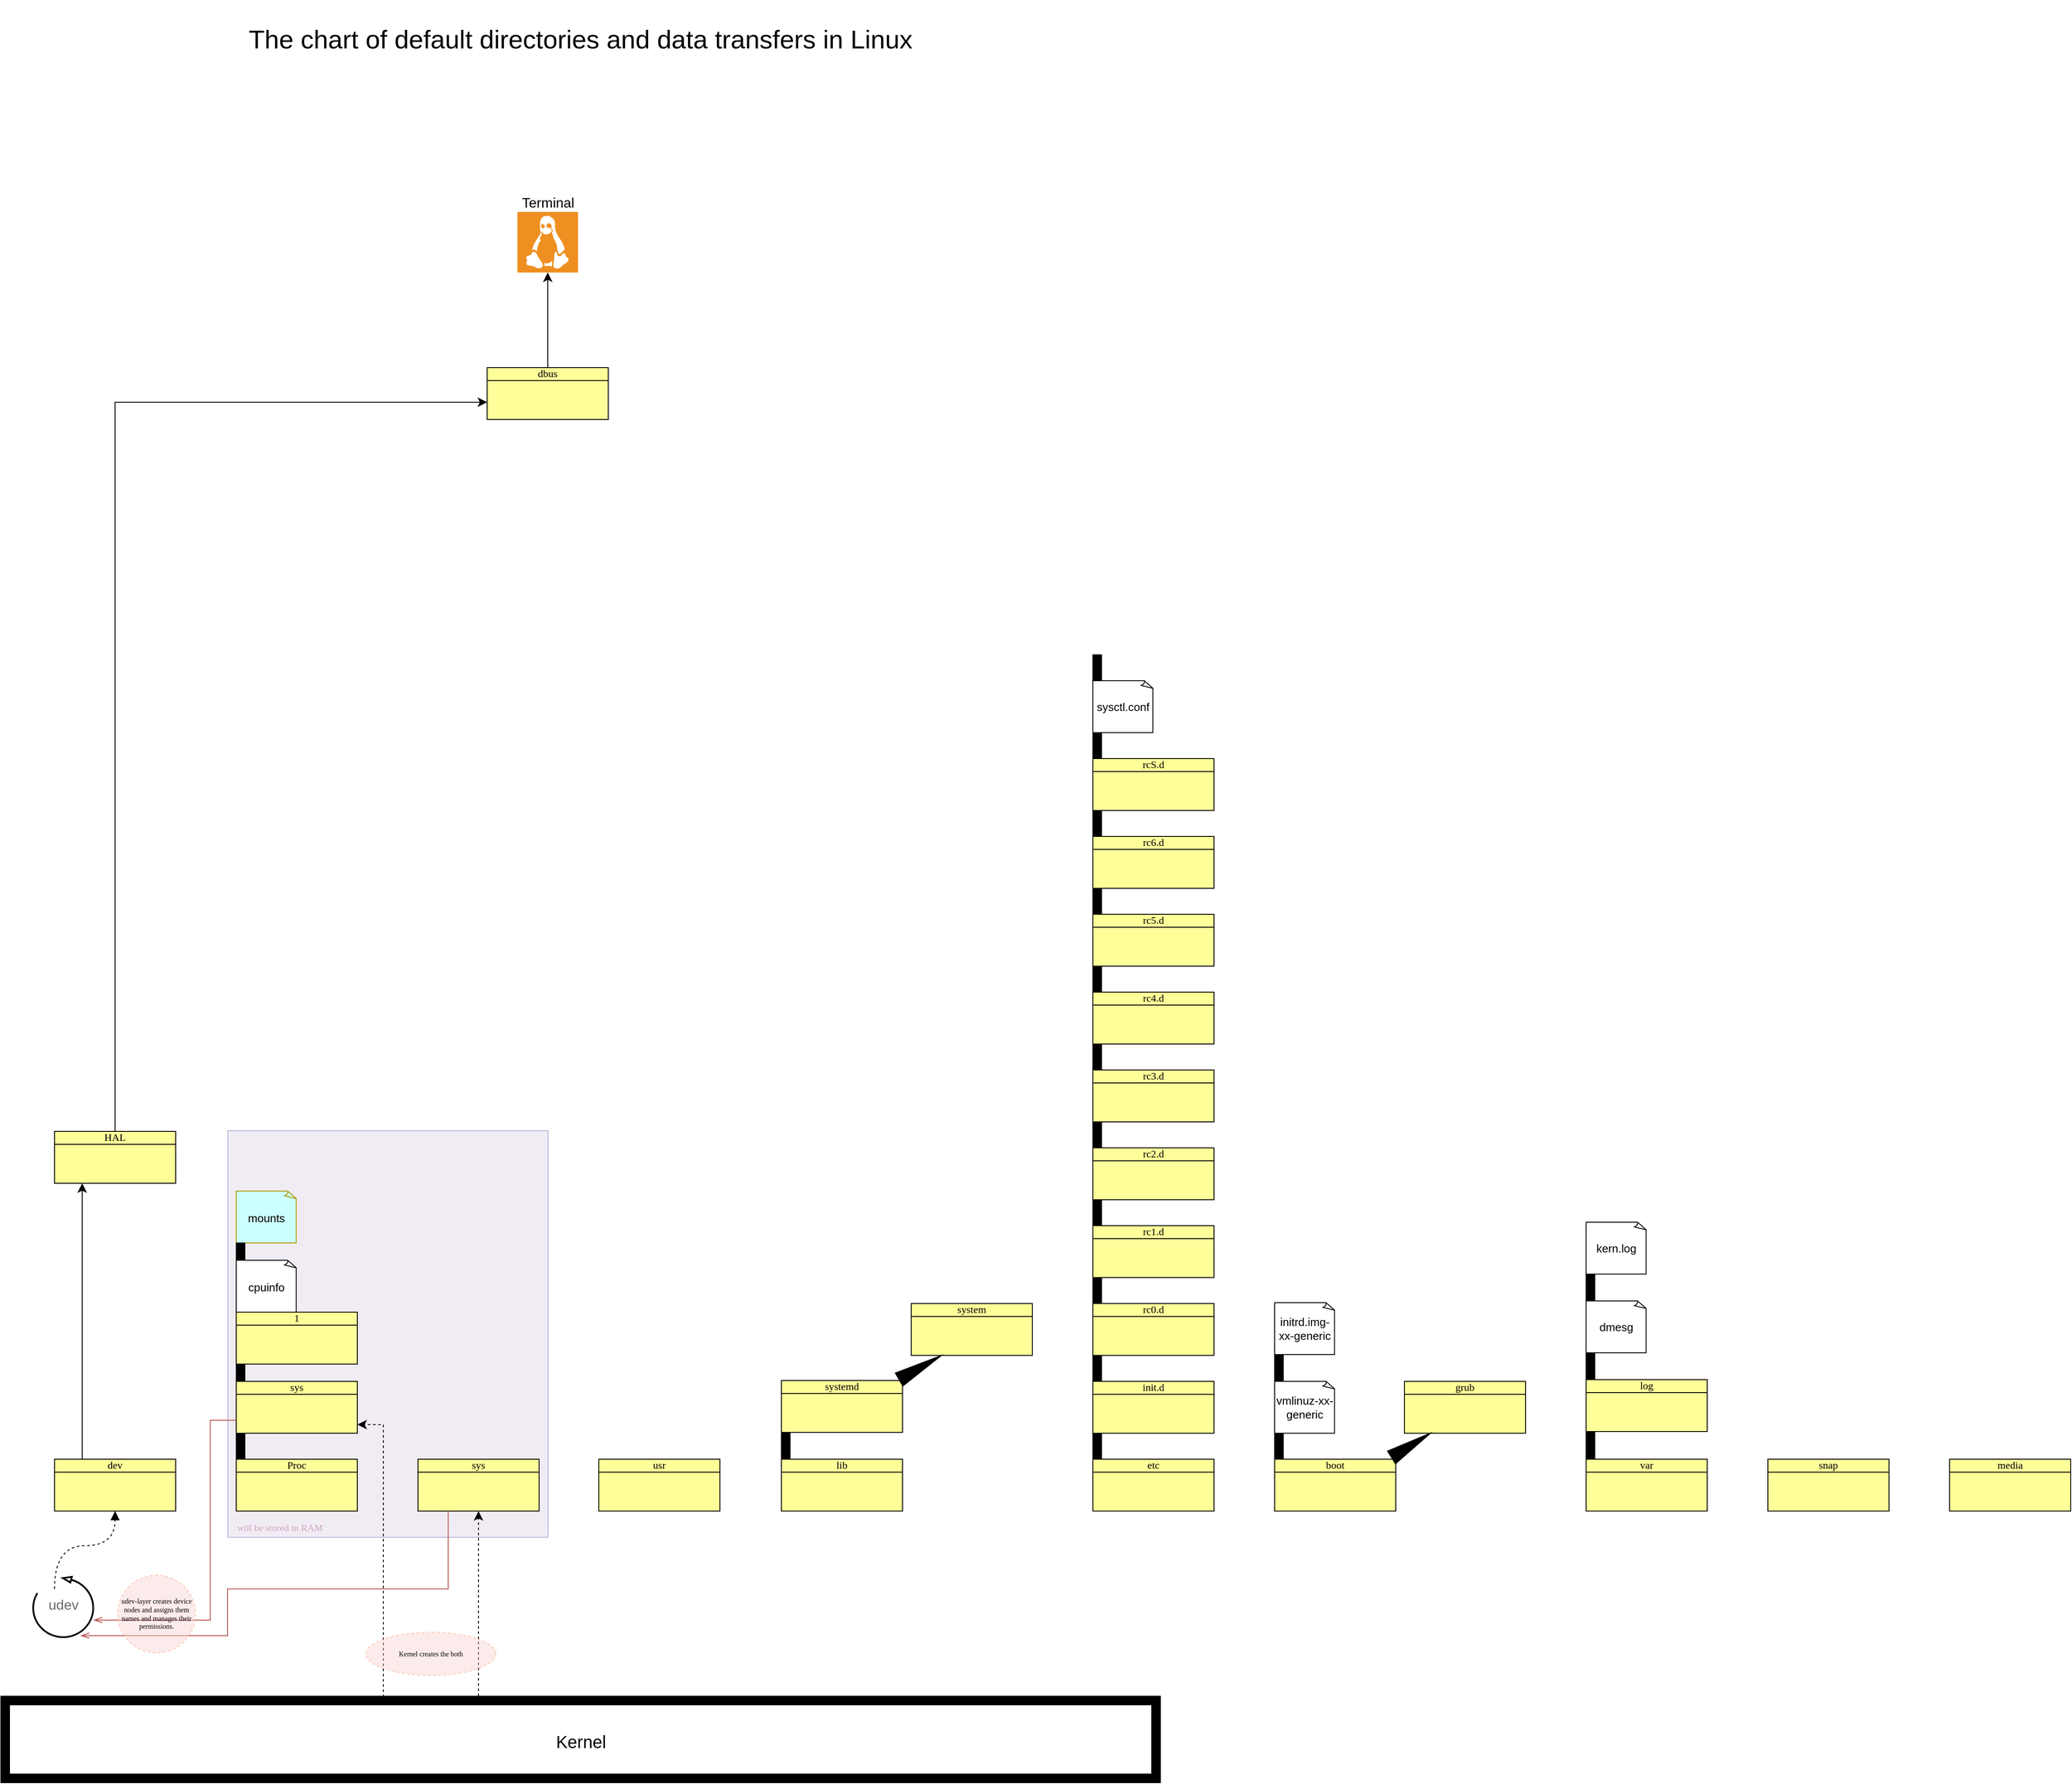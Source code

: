 <mxfile version="22.1.11" type="github">
  <diagram id="07fea595-8f29-1299-0266-81d95cde20df" name="Page-1">
    <mxGraphModel dx="2805" dy="1760" grid="1" gridSize="10" guides="1" tooltips="1" connect="1" arrows="1" fold="1" page="1" pageScale="1" pageWidth="1169" pageHeight="827" background="#ffffff" math="0" shadow="0">
      <root>
        <mxCell id="0" />
        <mxCell id="1" parent="0" />
        <mxCell id="HTWnhOGaE7zrA0Xf9so1-1" value="&lt;font style=&quot;font-size: 11px;&quot; color=&quot;#cda2be&quot;&gt;will be stored in RAM&lt;/font&gt;" style="rounded=0;whiteSpace=wrap;html=1;fontSize=12;fillColor=#e1d5e7;strokeColor=#8080c0;glass=0;shadow=0;fillOpacity=45;strokeWidth=0.5;verticalAlign=bottom;labelPosition=center;verticalLabelPosition=middle;align=center;textDirection=ltr;spacing=4;horizontal=1;spacingLeft=-249;fontFamily=Verdana;spacingTop=11;" parent="1" vertex="1">
          <mxGeometry x="220" y="480" width="370" height="470" as="geometry" />
        </mxCell>
        <mxCell id="ZKwDwrUEBNnavj5RqwG0-218" value="Terminal" style="shadow=0;dashed=0;html=1;strokeColor=none;fillColor=#EF8F21;labelPosition=center;verticalLabelPosition=bottom;verticalAlign=top;align=center;outlineConnect=0;shape=mxgraph.veeam.linux;fontSize=16;spacing=-95;" parent="1" vertex="1">
          <mxGeometry x="555" y="-582" width="70" height="70" as="geometry" />
        </mxCell>
        <mxCell id="ZKwDwrUEBNnavj5RqwG0-242" style="edgeStyle=none;curved=1;rounded=0;orthogonalLoop=1;jettySize=auto;html=1;fontSize=12;startSize=8;endSize=8;" parent="1" source="ZKwDwrUEBNnavj5RqwG0-221" target="ZKwDwrUEBNnavj5RqwG0-218" edge="1">
          <mxGeometry relative="1" as="geometry" />
        </mxCell>
        <mxCell id="ZKwDwrUEBNnavj5RqwG0-221" value="&lt;font style=&quot;font-size: 12px;&quot;&gt;dbus&lt;/font&gt;" style="outlineConnect=0;fillColor=#ffff99;shape=mxgraph.archimate.businessObject;overflow=fill;spacing=25;spacingRight=0;spacingTop=9;spacingBottom=9;spacingLeft=5;html=1;whiteSpace=wrap;labelPosition=center;verticalLabelPosition=middle;align=center;verticalAlign=middle;fontSize=12;fontFamily=Verdana;" parent="1" vertex="1">
          <mxGeometry x="520" y="-402" width="140" height="60" as="geometry" />
        </mxCell>
        <mxCell id="ZKwDwrUEBNnavj5RqwG0-244" style="edgeStyle=orthogonalEdgeStyle;rounded=0;orthogonalLoop=1;jettySize=auto;html=1;fontSize=12;startSize=8;endSize=8;exitX=0.5;exitY=0;exitDx=0;exitDy=0;exitPerimeter=0;" parent="1" source="ZKwDwrUEBNnavj5RqwG0-222" target="ZKwDwrUEBNnavj5RqwG0-221" edge="1">
          <mxGeometry relative="1" as="geometry">
            <Array as="points">
              <mxPoint x="90" y="-362" />
            </Array>
            <mxPoint x="90" y="19" as="sourcePoint" />
          </mxGeometry>
        </mxCell>
        <mxCell id="ZKwDwrUEBNnavj5RqwG0-222" value="HAL" style="outlineConnect=0;fillColor=#ffff99;shape=mxgraph.archimate.businessObject;overflow=fill;spacing=24;spacingRight=0;spacingTop=16;spacingBottom=9;spacingLeft=5;html=1;whiteSpace=wrap;labelPosition=center;verticalLabelPosition=middle;align=center;verticalAlign=middle;fontFamily=Verdana;" parent="1" vertex="1">
          <mxGeometry x="20" y="481" width="140" height="60" as="geometry" />
        </mxCell>
        <mxCell id="ZKwDwrUEBNnavj5RqwG0-243" style="edgeStyle=none;curved=1;rounded=0;orthogonalLoop=1;jettySize=auto;html=1;fontSize=12;startSize=8;endSize=8;" parent="1" edge="1">
          <mxGeometry relative="1" as="geometry">
            <mxPoint x="52" y="860" as="sourcePoint" />
            <mxPoint x="52" y="541" as="targetPoint" />
          </mxGeometry>
        </mxCell>
        <mxCell id="ZKwDwrUEBNnavj5RqwG0-223" value="dev" style="outlineConnect=0;fillColor=#ffff99;shape=mxgraph.archimate.businessObject;overflow=fill;spacing=25;spacingRight=0;spacingTop=9;spacingBottom=9;spacingLeft=5;html=1;whiteSpace=wrap;labelPosition=center;verticalLabelPosition=middle;align=center;verticalAlign=middle;fontSize=12;fontFamily=Verdana;" parent="1" vertex="1">
          <mxGeometry x="20" y="860" width="140" height="60" as="geometry" />
        </mxCell>
        <mxCell id="ZKwDwrUEBNnavj5RqwG0-224" value="Kernel" style="verticalLabelPosition=bottom;html=1;verticalAlign=top;align=center;shape=mxgraph.floorplan.room;fillColor=strokeColor;fontSize=20;spacing=-64;" parent="1" vertex="1">
          <mxGeometry x="-42" y="1134" width="1340" height="100" as="geometry" />
        </mxCell>
        <mxCell id="ZKwDwrUEBNnavj5RqwG0-226" value="&lt;div style=&quot;font-size: 12px;&quot;&gt;Proc&lt;/div&gt;" style="outlineConnect=0;fillColor=#ffff99;shape=mxgraph.archimate.businessObject;overflow=fill;spacing=25;spacingRight=0;spacingTop=9;spacingBottom=9;spacingLeft=5;html=1;whiteSpace=wrap;labelPosition=center;verticalLabelPosition=middle;align=center;verticalAlign=middle;fontSize=12;fontFamily=Verdana;" parent="1" vertex="1">
          <mxGeometry x="230" y="860" width="140" height="60" as="geometry" />
        </mxCell>
        <mxCell id="ZKwDwrUEBNnavj5RqwG0-227" value="sys" style="outlineConnect=0;fillColor=#ffff99;shape=mxgraph.archimate.businessObject;overflow=fill;spacing=25;spacingRight=0;spacingTop=9;spacingBottom=9;spacingLeft=5;html=1;whiteSpace=wrap;labelPosition=center;verticalLabelPosition=middle;align=center;verticalAlign=middle;fontSize=12;fontFamily=Verdana;" parent="1" vertex="1">
          <mxGeometry x="230" y="770" width="140" height="60" as="geometry" />
        </mxCell>
        <mxCell id="ZKwDwrUEBNnavj5RqwG0-228" value="" style="verticalLabelPosition=bottom;html=1;verticalAlign=top;align=center;shape=mxgraph.floorplan.wall;fillColor=strokeColor;direction=south;fontSize=16;fontFamily=Verdana;" parent="1" vertex="1">
          <mxGeometry x="230" y="830" width="10" height="30" as="geometry" />
        </mxCell>
        <mxCell id="ZKwDwrUEBNnavj5RqwG0-229" value="sys" style="outlineConnect=0;fillColor=#ffff99;shape=mxgraph.archimate.businessObject;overflow=fill;spacing=25;spacingRight=0;spacingTop=9;spacingBottom=9;spacingLeft=5;html=1;whiteSpace=wrap;labelPosition=center;verticalLabelPosition=middle;align=center;verticalAlign=middle;fontSize=12;fontFamily=Verdana;" parent="1" vertex="1">
          <mxGeometry x="440" y="860" width="140" height="60" as="geometry" />
        </mxCell>
        <mxCell id="ZKwDwrUEBNnavj5RqwG0-230" value="usr" style="outlineConnect=0;fillColor=#ffff99;shape=mxgraph.archimate.businessObject;overflow=fill;spacing=25;spacingRight=0;spacingTop=9;spacingBottom=9;spacingLeft=5;html=1;whiteSpace=wrap;labelPosition=center;verticalLabelPosition=middle;align=center;verticalAlign=middle;fontSize=12;fontFamily=Verdana;" parent="1" vertex="1">
          <mxGeometry x="649" y="860" width="140" height="60" as="geometry" />
        </mxCell>
        <mxCell id="ZKwDwrUEBNnavj5RqwG0-231" value="lib" style="outlineConnect=0;fillColor=#ffff99;shape=mxgraph.archimate.businessObject;overflow=fill;spacing=25;spacingRight=0;spacingTop=9;spacingBottom=9;spacingLeft=5;html=1;whiteSpace=wrap;labelPosition=center;verticalLabelPosition=middle;align=center;verticalAlign=middle;fontSize=12;fontFamily=Verdana;" parent="1" vertex="1">
          <mxGeometry x="860" y="860" width="140" height="60" as="geometry" />
        </mxCell>
        <mxCell id="ZKwDwrUEBNnavj5RqwG0-232" value="etc" style="outlineConnect=0;fillColor=#ffff99;shape=mxgraph.archimate.businessObject;overflow=fill;spacing=25;spacingRight=0;spacingTop=9;spacingBottom=9;spacingLeft=5;html=1;whiteSpace=wrap;labelPosition=center;verticalLabelPosition=middle;align=center;verticalAlign=middle;fontSize=12;fontFamily=Verdana;" parent="1" vertex="1">
          <mxGeometry x="1220" y="860" width="140" height="60" as="geometry" />
        </mxCell>
        <mxCell id="ZKwDwrUEBNnavj5RqwG0-234" style="edgeStyle=orthogonalEdgeStyle;rounded=0;orthogonalLoop=1;jettySize=auto;html=1;entryX=0.5;entryY=1;entryDx=0;entryDy=0;entryPerimeter=0;fontSize=12;startSize=8;endSize=8;dashed=1;" parent="1" source="ZKwDwrUEBNnavj5RqwG0-224" target="ZKwDwrUEBNnavj5RqwG0-229" edge="1">
          <mxGeometry relative="1" as="geometry">
            <Array as="points">
              <mxPoint x="510" y="1050" />
              <mxPoint x="510" y="1050" />
            </Array>
          </mxGeometry>
        </mxCell>
        <mxCell id="ZKwDwrUEBNnavj5RqwG0-236" style="edgeStyle=orthogonalEdgeStyle;rounded=0;orthogonalLoop=1;jettySize=auto;html=1;fontSize=12;startSize=8;endSize=8;exitX=0.165;exitY=0.022;exitDx=0;exitDy=0;exitPerimeter=0;entryX=1;entryY=0.833;entryDx=0;entryDy=0;entryPerimeter=0;dashed=1;" parent="1" source="ZKwDwrUEBNnavj5RqwG0-224" target="ZKwDwrUEBNnavj5RqwG0-227" edge="1">
          <mxGeometry relative="1" as="geometry">
            <mxPoint x="400" y="1070" as="sourcePoint" />
            <mxPoint x="370" y="790" as="targetPoint" />
            <Array as="points">
              <mxPoint x="400" y="1136" />
              <mxPoint x="400" y="820" />
            </Array>
          </mxGeometry>
        </mxCell>
        <mxCell id="ZKwDwrUEBNnavj5RqwG0-245" value="&lt;font style=&quot;font-size: 8px;&quot;&gt;Kernel creates the both&lt;font style=&quot;font-size: 8px;&quot;&gt;&lt;br style=&quot;font-size: 8px;&quot;&gt;&lt;/font&gt;&lt;/font&gt;" style="ellipse;whiteSpace=wrap;html=1;fontSize=8;fillColor=#f8cecc;strokeColor=#ff8040;opacity=40;fillStyle=auto;gradientColor=none;dashed=1;strokeWidth=1;fontStyle=0;fontFamily=Verdana;labelBorderColor=none;labelBackgroundColor=none;" parent="1" vertex="1">
          <mxGeometry x="380" y="1060" width="150" height="50" as="geometry" />
        </mxCell>
        <mxCell id="ZKwDwrUEBNnavj5RqwG0-246" value="&lt;font style=&quot;font-size: 30px;&quot;&gt;The chart of default directories and data transfers in Linux &lt;/font&gt;" style="text;strokeColor=none;fillColor=none;html=1;align=center;verticalAlign=middle;whiteSpace=wrap;rounded=0;fontSize=16;" parent="1" vertex="1">
          <mxGeometry x="133" y="-827" width="990" height="90" as="geometry" />
        </mxCell>
        <mxCell id="HTWnhOGaE7zrA0Xf9so1-11" value="" style="verticalLabelPosition=bottom;html=1;verticalAlign=top;align=center;shape=mxgraph.floorplan.wall;fillColor=strokeColor;direction=south;fontSize=16;fontFamily=Verdana;" parent="1" vertex="1">
          <mxGeometry x="230" y="750" width="10" height="19" as="geometry" />
        </mxCell>
        <mxCell id="HTWnhOGaE7zrA0Xf9so1-12" value="&lt;font style=&quot;font-size: 13px;&quot;&gt;cpuinfo&lt;/font&gt;" style="whiteSpace=wrap;html=1;shape=mxgraph.basic.document;fontSize=16;" parent="1" vertex="1">
          <mxGeometry x="230" y="630" width="70" height="60" as="geometry" />
        </mxCell>
        <mxCell id="HTWnhOGaE7zrA0Xf9so1-14" value="" style="endArrow=block;html=1;endFill=1;startArrow=none;startFill=0;edgeStyle=elbowEdgeStyle;elbow=vertical;dashed=1;rounded=0;fontSize=12;startSize=8;endSize=8;curved=1;entryX=0.5;entryY=1;entryDx=0;entryDy=0;entryPerimeter=0;" parent="1" target="ZKwDwrUEBNnavj5RqwG0-223" edge="1">
          <mxGeometry width="100" height="75" relative="1" as="geometry">
            <mxPoint x="20" y="1010" as="sourcePoint" />
            <mxPoint x="90" y="950" as="targetPoint" />
            <Array as="points">
              <mxPoint x="30" y="960" />
            </Array>
          </mxGeometry>
        </mxCell>
        <mxCell id="HTWnhOGaE7zrA0Xf9so1-17" value="udev" style="verticalLabelPosition=bottom;html=1;verticalAlign=top;strokeWidth=2;shape=mxgraph.lean_mapping.physical_pull;pointerEvents=1;fontSize=16;rotation=0;textDirection=ltr;direction=south;flipH=1;flipV=1;spacingTop=-54;fontColor=#696969;" parent="1" vertex="1">
          <mxGeometry x="-5" y="996" width="70" height="70" as="geometry" />
        </mxCell>
        <mxCell id="HTWnhOGaE7zrA0Xf9so1-19" value="" style="edgeStyle=orthogonalEdgeStyle;html=1;endArrow=openThin;elbow=vertical;startArrow=none;endFill=0;strokeColor=#b85450;rounded=0;fontSize=12;startSize=8;endSize=8;exitX=0.25;exitY=1;exitDx=0;exitDy=0;exitPerimeter=0;fillColor=#f8cecc;entryX=0.029;entryY=0.786;entryDx=0;entryDy=0;entryPerimeter=0;" parent="1" source="ZKwDwrUEBNnavj5RqwG0-229" target="HTWnhOGaE7zrA0Xf9so1-17" edge="1">
          <mxGeometry width="100" relative="1" as="geometry">
            <mxPoint x="160" y="991.667" as="sourcePoint" />
            <mxPoint x="60" y="1064" as="targetPoint" />
            <Array as="points">
              <mxPoint x="475" y="1010" />
              <mxPoint x="220" y="1010" />
              <mxPoint x="220" y="1064" />
            </Array>
          </mxGeometry>
        </mxCell>
        <mxCell id="HTWnhOGaE7zrA0Xf9so1-20" value="" style="edgeStyle=orthogonalEdgeStyle;html=1;endArrow=openThin;elbow=vertical;startArrow=none;endFill=0;strokeColor=#b85450;rounded=0;fontSize=12;startSize=8;endSize=8;exitX=0;exitY=0.75;exitDx=0;exitDy=0;exitPerimeter=0;fillColor=#f8cecc;entryX=0.286;entryY=1;entryDx=0;entryDy=0;entryPerimeter=0;gradientColor=#ea6b66;" parent="1" source="ZKwDwrUEBNnavj5RqwG0-227" target="HTWnhOGaE7zrA0Xf9so1-17" edge="1">
          <mxGeometry width="100" relative="1" as="geometry">
            <mxPoint x="190" y="830" as="sourcePoint" />
            <mxPoint x="110" y="1020" as="targetPoint" />
            <Array as="points">
              <mxPoint x="200" y="815" />
              <mxPoint x="200" y="1046" />
            </Array>
          </mxGeometry>
        </mxCell>
        <mxCell id="HTWnhOGaE7zrA0Xf9so1-21" value="&lt;font style=&quot;font-size: 13px;&quot;&gt;mounts&lt;/font&gt;" style="whiteSpace=wrap;html=1;shape=mxgraph.basic.document;fontSize=16;fillColor=#CCFFFF;strokeColor=#B09500;fontColor=#000000;" parent="1" vertex="1">
          <mxGeometry x="230" y="550" width="70" height="60" as="geometry" />
        </mxCell>
        <mxCell id="HTWnhOGaE7zrA0Xf9so1-22" value="" style="verticalLabelPosition=bottom;html=1;verticalAlign=top;align=center;shape=mxgraph.floorplan.wall;fillColor=strokeColor;direction=south;fontSize=16;fontFamily=Verdana;" parent="1" vertex="1">
          <mxGeometry x="230" y="610" width="10" height="19" as="geometry" />
        </mxCell>
        <mxCell id="HTWnhOGaE7zrA0Xf9so1-23" value="" style="verticalLabelPosition=bottom;html=1;verticalAlign=top;align=center;shape=mxgraph.floorplan.wall;fillColor=strokeColor;direction=south;fontSize=16;fontFamily=Verdana;" parent="1" vertex="1">
          <mxGeometry x="1220" y="830" width="10" height="30" as="geometry" />
        </mxCell>
        <mxCell id="HTWnhOGaE7zrA0Xf9so1-24" value="sysctl.conf" style="whiteSpace=wrap;html=1;shape=mxgraph.basic.document;fontSize=13;" parent="1" vertex="1">
          <mxGeometry x="1220" y="-40" width="70" height="60" as="geometry" />
        </mxCell>
        <mxCell id="HTWnhOGaE7zrA0Xf9so1-25" value="udev-layer creates device nodes and assigns them names and manages their permissions." style="ellipse;whiteSpace=wrap;html=1;fontSize=8;fillColor=#f8cecc;strokeColor=#ff8040;opacity=40;fillStyle=auto;gradientColor=none;dashed=1;strokeWidth=1;fontStyle=0;fontFamily=Verdana;labelBorderColor=none;labelBackgroundColor=none;" parent="1" vertex="1">
          <mxGeometry x="93" y="994" width="90" height="90" as="geometry" />
        </mxCell>
        <mxCell id="-j2Ckfl4-id5HFxG22mZ-1" value="var" style="outlineConnect=0;fillColor=#ffff99;shape=mxgraph.archimate.businessObject;overflow=fill;spacing=25;spacingRight=0;spacingTop=9;spacingBottom=9;spacingLeft=5;html=1;whiteSpace=wrap;labelPosition=center;verticalLabelPosition=middle;align=center;verticalAlign=middle;fontSize=12;fontFamily=Verdana;" parent="1" vertex="1">
          <mxGeometry x="1790" y="860" width="140" height="60" as="geometry" />
        </mxCell>
        <mxCell id="4TEvs44_imnydxZ_aiSz-2" value="&lt;div&gt;systemd&lt;/div&gt;" style="outlineConnect=0;fillColor=#ffff99;shape=mxgraph.archimate.businessObject;overflow=fill;spacing=25;spacingRight=0;spacingTop=9;spacingBottom=9;spacingLeft=5;html=1;whiteSpace=wrap;labelPosition=center;verticalLabelPosition=middle;align=center;verticalAlign=middle;fontSize=12;fontFamily=Verdana;" parent="1" vertex="1">
          <mxGeometry x="860" y="769" width="140" height="60" as="geometry" />
        </mxCell>
        <mxCell id="4TEvs44_imnydxZ_aiSz-3" value="" style="verticalLabelPosition=bottom;html=1;verticalAlign=top;align=center;shape=mxgraph.floorplan.wall;fillColor=strokeColor;direction=south;fontSize=16;fontFamily=Verdana;" parent="1" vertex="1">
          <mxGeometry x="860" y="829" width="10" height="30" as="geometry" />
        </mxCell>
        <mxCell id="4TEvs44_imnydxZ_aiSz-4" value="1" style="outlineConnect=0;fillColor=#ffff99;shape=mxgraph.archimate.businessObject;overflow=fill;spacing=25;spacingRight=0;spacingTop=9;spacingBottom=9;spacingLeft=5;html=1;whiteSpace=wrap;labelPosition=center;verticalLabelPosition=middle;align=center;verticalAlign=middle;fontSize=12;fontFamily=Verdana;" parent="1" vertex="1">
          <mxGeometry x="230" y="690" width="140" height="60" as="geometry" />
        </mxCell>
        <mxCell id="4TEvs44_imnydxZ_aiSz-5" value="&lt;div&gt;system&lt;/div&gt;" style="outlineConnect=0;fillColor=#ffff99;shape=mxgraph.archimate.businessObject;overflow=fill;spacing=25;spacingRight=0;spacingTop=9;spacingBottom=9;spacingLeft=5;html=1;whiteSpace=wrap;labelPosition=center;verticalLabelPosition=middle;align=center;verticalAlign=middle;fontSize=12;fontFamily=Verdana;" parent="1" vertex="1">
          <mxGeometry x="1010" y="680" width="140" height="60" as="geometry" />
        </mxCell>
        <mxCell id="4TEvs44_imnydxZ_aiSz-8" value="snap" style="outlineConnect=0;fillColor=#ffff99;shape=mxgraph.archimate.businessObject;overflow=fill;spacing=25;spacingRight=0;spacingTop=9;spacingBottom=9;spacingLeft=5;html=1;whiteSpace=wrap;labelPosition=center;verticalLabelPosition=middle;align=center;verticalAlign=middle;fontSize=12;fontFamily=Verdana;" parent="1" vertex="1">
          <mxGeometry x="2000" y="860" width="140" height="60" as="geometry" />
        </mxCell>
        <mxCell id="4TEvs44_imnydxZ_aiSz-9" value="vmlinuz-xx-generic" style="whiteSpace=wrap;html=1;shape=mxgraph.basic.document;fontSize=13;" parent="1" vertex="1">
          <mxGeometry x="1430" y="770" width="70" height="60" as="geometry" />
        </mxCell>
        <mxCell id="4TEvs44_imnydxZ_aiSz-11" value="initrd.img-xx-generic" style="whiteSpace=wrap;html=1;shape=mxgraph.basic.document;fontSize=13;" parent="1" vertex="1">
          <mxGeometry x="1430" y="679" width="70" height="60" as="geometry" />
        </mxCell>
        <mxCell id="4TEvs44_imnydxZ_aiSz-12" value="" style="verticalLabelPosition=bottom;html=1;verticalAlign=top;align=center;shape=mxgraph.floorplan.wall;fillColor=strokeColor;direction=south;fontSize=16;fontFamily=Verdana;" parent="1" vertex="1">
          <mxGeometry x="1430" y="740" width="10" height="30" as="geometry" />
        </mxCell>
        <mxCell id="4TEvs44_imnydxZ_aiSz-13" value="media" style="outlineConnect=0;fillColor=#ffff99;shape=mxgraph.archimate.businessObject;overflow=fill;spacing=25;spacingRight=0;spacingTop=9;spacingBottom=9;spacingLeft=5;html=1;whiteSpace=wrap;labelPosition=center;verticalLabelPosition=middle;align=center;verticalAlign=middle;fontSize=12;fontFamily=Verdana;" parent="1" vertex="1">
          <mxGeometry x="2210" y="860" width="140" height="60" as="geometry" />
        </mxCell>
        <mxCell id="4TEvs44_imnydxZ_aiSz-14" value="" style="verticalLabelPosition=bottom;html=1;verticalAlign=top;align=center;shape=mxgraph.floorplan.wall;fillColor=strokeColor;direction=south;fontSize=16;fontFamily=Verdana;" parent="1" vertex="1">
          <mxGeometry x="1790" y="829" width="10" height="30" as="geometry" />
        </mxCell>
        <mxCell id="4TEvs44_imnydxZ_aiSz-15" value="log" style="outlineConnect=0;fillColor=#ffff99;shape=mxgraph.archimate.businessObject;overflow=fill;spacing=25;spacingRight=0;spacingTop=9;spacingBottom=9;spacingLeft=5;html=1;whiteSpace=wrap;labelPosition=center;verticalLabelPosition=middle;align=center;verticalAlign=middle;fontSize=12;fontFamily=Verdana;" parent="1" vertex="1">
          <mxGeometry x="1790" y="768" width="140" height="60" as="geometry" />
        </mxCell>
        <mxCell id="4TEvs44_imnydxZ_aiSz-16" value="dmesg" style="whiteSpace=wrap;html=1;shape=mxgraph.basic.document;fontSize=13;" parent="1" vertex="1">
          <mxGeometry x="1790" y="677" width="70" height="60" as="geometry" />
        </mxCell>
        <mxCell id="4TEvs44_imnydxZ_aiSz-17" value="kern.log" style="whiteSpace=wrap;html=1;shape=mxgraph.basic.document;fontSize=13;" parent="1" vertex="1">
          <mxGeometry x="1790" y="586" width="70" height="60" as="geometry" />
        </mxCell>
        <mxCell id="4TEvs44_imnydxZ_aiSz-18" value="" style="verticalLabelPosition=bottom;html=1;verticalAlign=top;align=center;shape=mxgraph.floorplan.wall;fillColor=strokeColor;direction=south;fontSize=16;fontFamily=Verdana;" parent="1" vertex="1">
          <mxGeometry x="1790" y="647" width="10" height="30" as="geometry" />
        </mxCell>
        <mxCell id="4TEvs44_imnydxZ_aiSz-19" value="" style="verticalLabelPosition=bottom;html=1;verticalAlign=top;align=center;shape=mxgraph.floorplan.wall;fillColor=strokeColor;direction=south;fontSize=16;fontFamily=Verdana;" parent="1" vertex="1">
          <mxGeometry x="1790" y="738" width="10" height="30" as="geometry" />
        </mxCell>
        <mxCell id="4TEvs44_imnydxZ_aiSz-22" value="" style="shape=mxgraph.arrows2.wedgeArrow;html=1;bendable=0;startWidth=8.704;fillColor=strokeColor;defaultFillColor=invert;defaultGradientColor=invert;rounded=0;fontSize=12;startSize=8;endSize=8;curved=1;exitX=1;exitY=0;exitDx=-2.9;exitDy=2.9;exitPerimeter=0;entryX=0.25;entryY=1;entryDx=0;entryDy=0;entryPerimeter=0;" parent="1" target="4TEvs44_imnydxZ_aiSz-5" edge="1">
          <mxGeometry width="100" height="100" relative="1" as="geometry">
            <mxPoint x="996.0" y="767.95" as="sourcePoint" />
            <mxPoint x="996" y="740" as="targetPoint" />
          </mxGeometry>
        </mxCell>
        <mxCell id="etzz7ZQ8cBHT2efS20bH-1" value="" style="verticalLabelPosition=bottom;html=1;verticalAlign=top;align=center;shape=mxgraph.floorplan.wall;fillColor=strokeColor;direction=south;fontSize=16;fontFamily=Verdana;" parent="1" vertex="1">
          <mxGeometry x="1220" y="-70" width="10" height="30" as="geometry" />
        </mxCell>
        <mxCell id="etzz7ZQ8cBHT2efS20bH-2" value="init.d" style="outlineConnect=0;fillColor=#ffff99;shape=mxgraph.archimate.businessObject;overflow=fill;spacing=25;spacingRight=0;spacingTop=9;spacingBottom=9;spacingLeft=5;html=1;whiteSpace=wrap;labelPosition=center;verticalLabelPosition=middle;align=center;verticalAlign=middle;fontSize=12;fontFamily=Verdana;" parent="1" vertex="1">
          <mxGeometry x="1220" y="770" width="140" height="60" as="geometry" />
        </mxCell>
        <mxCell id="etzz7ZQ8cBHT2efS20bH-3" value="" style="verticalLabelPosition=bottom;html=1;verticalAlign=top;align=center;shape=mxgraph.floorplan.wall;fillColor=strokeColor;direction=south;fontSize=16;fontFamily=Verdana;" parent="1" vertex="1">
          <mxGeometry x="1220" y="740" width="10" height="30" as="geometry" />
        </mxCell>
        <mxCell id="etzz7ZQ8cBHT2efS20bH-4" value="rc0.d" style="outlineConnect=0;fillColor=#ffff99;shape=mxgraph.archimate.businessObject;overflow=fill;spacing=25;spacingRight=0;spacingTop=9;spacingBottom=9;spacingLeft=5;html=1;whiteSpace=wrap;labelPosition=center;verticalLabelPosition=middle;align=center;verticalAlign=middle;fontSize=12;fontFamily=Verdana;" parent="1" vertex="1">
          <mxGeometry x="1220" y="680" width="140" height="60" as="geometry" />
        </mxCell>
        <mxCell id="etzz7ZQ8cBHT2efS20bH-5" value="" style="verticalLabelPosition=bottom;html=1;verticalAlign=top;align=center;shape=mxgraph.floorplan.wall;fillColor=strokeColor;direction=south;fontSize=16;fontFamily=Verdana;" parent="1" vertex="1">
          <mxGeometry x="1220" y="650" width="10" height="30" as="geometry" />
        </mxCell>
        <mxCell id="etzz7ZQ8cBHT2efS20bH-6" value="rc1.d" style="outlineConnect=0;fillColor=#ffff99;shape=mxgraph.archimate.businessObject;overflow=fill;spacing=25;spacingRight=0;spacingTop=9;spacingBottom=9;spacingLeft=5;html=1;whiteSpace=wrap;labelPosition=center;verticalLabelPosition=middle;align=center;verticalAlign=middle;fontSize=12;fontFamily=Verdana;" parent="1" vertex="1">
          <mxGeometry x="1220" y="590" width="140" height="60" as="geometry" />
        </mxCell>
        <mxCell id="etzz7ZQ8cBHT2efS20bH-7" value="" style="verticalLabelPosition=bottom;html=1;verticalAlign=top;align=center;shape=mxgraph.floorplan.wall;fillColor=strokeColor;direction=south;fontSize=16;fontFamily=Verdana;" parent="1" vertex="1">
          <mxGeometry x="1220" y="560" width="10" height="30" as="geometry" />
        </mxCell>
        <mxCell id="etzz7ZQ8cBHT2efS20bH-8" value="rc2.d" style="outlineConnect=0;fillColor=#ffff99;shape=mxgraph.archimate.businessObject;overflow=fill;spacing=25;spacingRight=0;spacingTop=9;spacingBottom=9;spacingLeft=5;html=1;whiteSpace=wrap;labelPosition=center;verticalLabelPosition=middle;align=center;verticalAlign=middle;fontSize=12;fontFamily=Verdana;" parent="1" vertex="1">
          <mxGeometry x="1220" y="500" width="140" height="60" as="geometry" />
        </mxCell>
        <mxCell id="etzz7ZQ8cBHT2efS20bH-9" value="" style="verticalLabelPosition=bottom;html=1;verticalAlign=top;align=center;shape=mxgraph.floorplan.wall;fillColor=strokeColor;direction=south;fontSize=16;fontFamily=Verdana;" parent="1" vertex="1">
          <mxGeometry x="1220" y="470" width="10" height="30" as="geometry" />
        </mxCell>
        <mxCell id="etzz7ZQ8cBHT2efS20bH-10" value="rc3.d" style="outlineConnect=0;fillColor=#ffff99;shape=mxgraph.archimate.businessObject;overflow=fill;spacing=25;spacingRight=0;spacingTop=9;spacingBottom=9;spacingLeft=5;html=1;whiteSpace=wrap;labelPosition=center;verticalLabelPosition=middle;align=center;verticalAlign=middle;fontSize=12;fontFamily=Verdana;" parent="1" vertex="1">
          <mxGeometry x="1220" y="410" width="140" height="60" as="geometry" />
        </mxCell>
        <mxCell id="etzz7ZQ8cBHT2efS20bH-11" value="" style="verticalLabelPosition=bottom;html=1;verticalAlign=top;align=center;shape=mxgraph.floorplan.wall;fillColor=strokeColor;direction=south;fontSize=16;fontFamily=Verdana;" parent="1" vertex="1">
          <mxGeometry x="1220" y="380" width="10" height="30" as="geometry" />
        </mxCell>
        <mxCell id="etzz7ZQ8cBHT2efS20bH-12" value="rc4.d" style="outlineConnect=0;fillColor=#ffff99;shape=mxgraph.archimate.businessObject;overflow=fill;spacing=25;spacingRight=0;spacingTop=9;spacingBottom=9;spacingLeft=5;html=1;whiteSpace=wrap;labelPosition=center;verticalLabelPosition=middle;align=center;verticalAlign=middle;fontSize=12;fontFamily=Verdana;" parent="1" vertex="1">
          <mxGeometry x="1220" y="320" width="140" height="60" as="geometry" />
        </mxCell>
        <mxCell id="etzz7ZQ8cBHT2efS20bH-13" value="" style="verticalLabelPosition=bottom;html=1;verticalAlign=top;align=center;shape=mxgraph.floorplan.wall;fillColor=strokeColor;direction=south;fontSize=16;fontFamily=Verdana;" parent="1" vertex="1">
          <mxGeometry x="1220" y="290" width="10" height="30" as="geometry" />
        </mxCell>
        <mxCell id="etzz7ZQ8cBHT2efS20bH-14" value="rc5.d" style="outlineConnect=0;fillColor=#ffff99;shape=mxgraph.archimate.businessObject;overflow=fill;spacing=25;spacingRight=0;spacingTop=9;spacingBottom=9;spacingLeft=5;html=1;whiteSpace=wrap;labelPosition=center;verticalLabelPosition=middle;align=center;verticalAlign=middle;fontSize=12;fontFamily=Verdana;" parent="1" vertex="1">
          <mxGeometry x="1220" y="230" width="140" height="60" as="geometry" />
        </mxCell>
        <mxCell id="etzz7ZQ8cBHT2efS20bH-15" value="" style="verticalLabelPosition=bottom;html=1;verticalAlign=top;align=center;shape=mxgraph.floorplan.wall;fillColor=strokeColor;direction=south;fontSize=16;fontFamily=Verdana;" parent="1" vertex="1">
          <mxGeometry x="1220" y="200" width="10" height="30" as="geometry" />
        </mxCell>
        <mxCell id="etzz7ZQ8cBHT2efS20bH-16" value="rc6.d" style="outlineConnect=0;fillColor=#ffff99;shape=mxgraph.archimate.businessObject;overflow=fill;spacing=25;spacingRight=0;spacingTop=9;spacingBottom=9;spacingLeft=5;html=1;whiteSpace=wrap;labelPosition=center;verticalLabelPosition=middle;align=center;verticalAlign=middle;fontSize=12;fontFamily=Verdana;" parent="1" vertex="1">
          <mxGeometry x="1220" y="140" width="140" height="60" as="geometry" />
        </mxCell>
        <mxCell id="etzz7ZQ8cBHT2efS20bH-17" value="" style="verticalLabelPosition=bottom;html=1;verticalAlign=top;align=center;shape=mxgraph.floorplan.wall;fillColor=strokeColor;direction=south;fontSize=16;fontFamily=Verdana;" parent="1" vertex="1">
          <mxGeometry x="1220" y="110" width="10" height="30" as="geometry" />
        </mxCell>
        <mxCell id="etzz7ZQ8cBHT2efS20bH-18" value="rcS.d" style="outlineConnect=0;fillColor=#ffff99;shape=mxgraph.archimate.businessObject;overflow=fill;spacing=25;spacingRight=0;spacingTop=9;spacingBottom=9;spacingLeft=5;html=1;whiteSpace=wrap;labelPosition=center;verticalLabelPosition=middle;align=center;verticalAlign=middle;fontSize=12;fontFamily=Verdana;" parent="1" vertex="1">
          <mxGeometry x="1220" y="50" width="140" height="60" as="geometry" />
        </mxCell>
        <mxCell id="etzz7ZQ8cBHT2efS20bH-19" value="" style="verticalLabelPosition=bottom;html=1;verticalAlign=top;align=center;shape=mxgraph.floorplan.wall;fillColor=strokeColor;direction=south;fontSize=16;fontFamily=Verdana;" parent="1" vertex="1">
          <mxGeometry x="1220" y="20" width="10" height="30" as="geometry" />
        </mxCell>
        <mxCell id="gFmoWF3cjkSiKpW6BkcZ-2" value="" style="verticalLabelPosition=bottom;html=1;verticalAlign=top;align=center;shape=mxgraph.floorplan.wall;fillColor=strokeColor;direction=south;fontSize=16;fontFamily=Verdana;" vertex="1" parent="1">
          <mxGeometry x="1430" y="830" width="10" height="30" as="geometry" />
        </mxCell>
        <mxCell id="gFmoWF3cjkSiKpW6BkcZ-3" value="&lt;div&gt;boot&lt;/div&gt;" style="outlineConnect=0;fillColor=#ffff99;shape=mxgraph.archimate.businessObject;overflow=fill;spacing=25;spacingRight=0;spacingTop=9;spacingBottom=9;spacingLeft=5;html=1;whiteSpace=wrap;labelPosition=center;verticalLabelPosition=middle;align=center;verticalAlign=middle;fontSize=12;fontFamily=Verdana;" vertex="1" parent="1">
          <mxGeometry x="1430" y="860" width="140" height="60" as="geometry" />
        </mxCell>
        <mxCell id="gFmoWF3cjkSiKpW6BkcZ-5" value="grub" style="outlineConnect=0;fillColor=#ffff99;shape=mxgraph.archimate.businessObject;overflow=fill;spacing=25;spacingRight=0;spacingTop=9;spacingBottom=9;spacingLeft=5;html=1;whiteSpace=wrap;labelPosition=center;verticalLabelPosition=middle;align=center;verticalAlign=middle;fontSize=12;fontFamily=Verdana;" vertex="1" parent="1">
          <mxGeometry x="1580" y="770" width="140" height="60" as="geometry" />
        </mxCell>
        <mxCell id="gFmoWF3cjkSiKpW6BkcZ-4" value="" style="shape=mxgraph.arrows2.wedgeArrow;html=1;bendable=0;startWidth=8.704;fillColor=strokeColor;defaultFillColor=invert;defaultGradientColor=invert;rounded=0;fontSize=12;startSize=8;endSize=8;curved=1;exitX=0.929;exitY=0.167;exitDx=0;exitDy=0;exitPerimeter=0;entryX=0.224;entryY=0.996;entryDx=0;entryDy=0;entryPerimeter=0;" edge="1" parent="1">
          <mxGeometry width="100" height="100" relative="1" as="geometry">
            <mxPoint x="1565.06" y="858.02" as="sourcePoint" />
            <mxPoint x="1610.36" y="829.76" as="targetPoint" />
          </mxGeometry>
        </mxCell>
      </root>
    </mxGraphModel>
  </diagram>
</mxfile>
